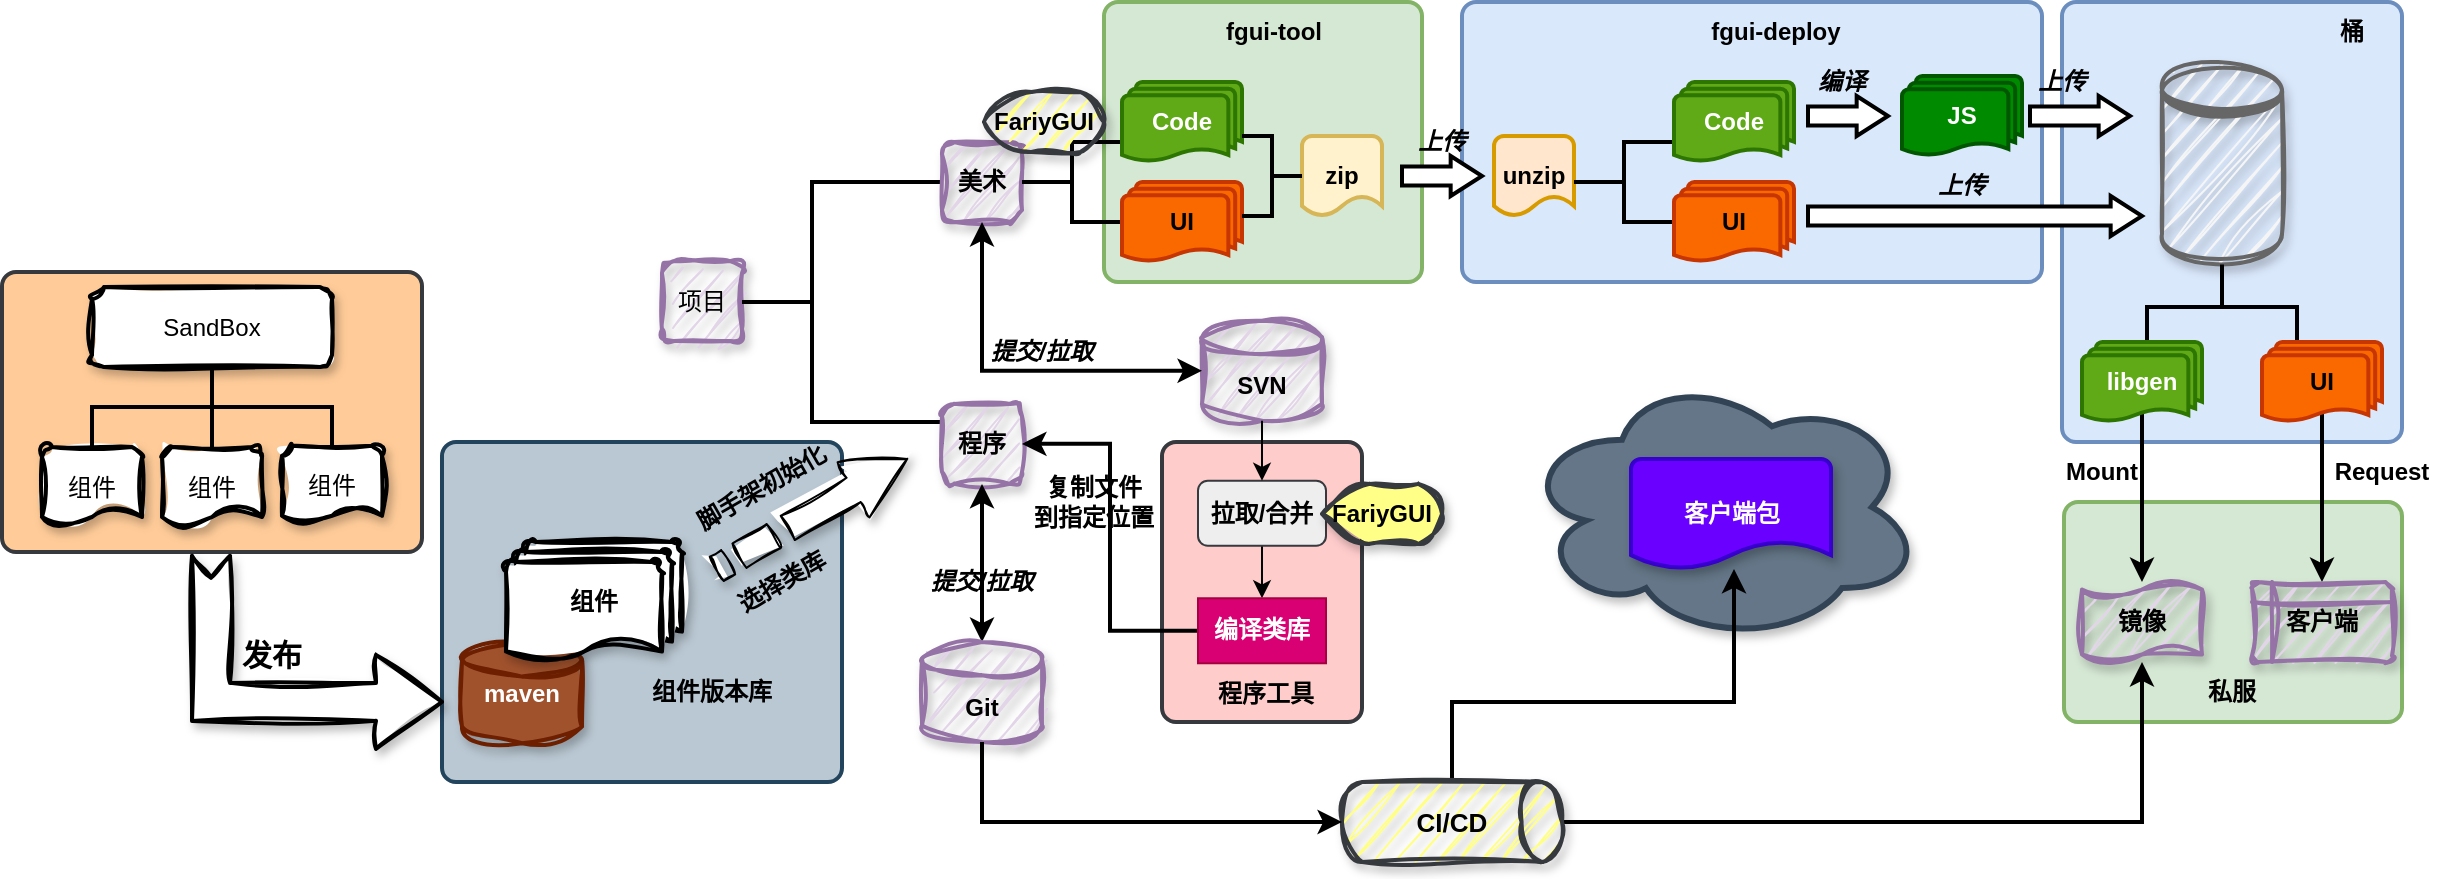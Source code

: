 <mxfile version="24.7.1" type="github">
  <diagram name="第 1 页" id="0kab6wrUSgYUvddVIIdW">
    <mxGraphModel dx="3781" dy="1187" grid="1" gridSize="10" guides="1" tooltips="1" connect="1" arrows="1" fold="1" page="1" pageScale="1" pageWidth="827" pageHeight="1169" math="0" shadow="0">
      <root>
        <mxCell id="0" />
        <mxCell id="1" parent="0" />
        <mxCell id="PK0cBn9hsgk_69XQHkDE-1" value="" style="ellipse;shape=cloud;whiteSpace=wrap;html=1;fillColor=#647687;strokeColor=#314354;fontColor=#ffffff;shadow=1;strokeWidth=3;" vertex="1" parent="1">
          <mxGeometry x="600" y="275.13" width="200" height="134.87" as="geometry" />
        </mxCell>
        <mxCell id="4UdTQVk_SUVW9T-Mre9T-62" value="" style="rounded=1;whiteSpace=wrap;html=1;absoluteArcSize=1;arcSize=14;strokeWidth=2;labelBackgroundColor=none;fillColor=#ffcccc;strokeColor=#36393d;" parent="1" vertex="1">
          <mxGeometry x="420" y="310" width="100" height="140" as="geometry" />
        </mxCell>
        <mxCell id="4UdTQVk_SUVW9T-Mre9T-49" value="" style="rounded=1;whiteSpace=wrap;html=1;absoluteArcSize=1;arcSize=14;strokeWidth=2;strokeColor=#82b366;labelBackgroundColor=none;fillColor=#d5e8d4;" parent="1" vertex="1">
          <mxGeometry x="871" y="340" width="169" height="110" as="geometry" />
        </mxCell>
        <mxCell id="4UdTQVk_SUVW9T-Mre9T-48" value="" style="rounded=1;whiteSpace=wrap;html=1;absoluteArcSize=1;arcSize=14;strokeWidth=2;strokeColor=#6c8ebf;fillColor=#dae8fc;" parent="1" vertex="1">
          <mxGeometry x="870" y="90" width="170" height="220" as="geometry" />
        </mxCell>
        <mxCell id="4UdTQVk_SUVW9T-Mre9T-45" value="" style="rounded=1;whiteSpace=wrap;html=1;absoluteArcSize=1;arcSize=14;strokeWidth=2;strokeColor=#6c8ebf;fillColor=#dae8fc;" parent="1" vertex="1">
          <mxGeometry x="570" y="90" width="290" height="140" as="geometry" />
        </mxCell>
        <mxCell id="4UdTQVk_SUVW9T-Mre9T-44" value="" style="rounded=1;whiteSpace=wrap;html=1;absoluteArcSize=1;arcSize=14;strokeWidth=2;strokeColor=#82b366;labelBackgroundColor=none;fillColor=#d5e8d4;" parent="1" vertex="1">
          <mxGeometry x="391" y="90" width="159" height="140" as="geometry" />
        </mxCell>
        <mxCell id="4UdTQVk_SUVW9T-Mre9T-1" value="项目" style="rounded=1;whiteSpace=wrap;html=1;strokeWidth=2;sketch=1;curveFitting=1;jiggle=2;shadow=1;glass=0;fillColor=#e1d5e7;strokeColor=#9673a6;" parent="1" vertex="1">
          <mxGeometry x="170" y="219.53" width="40" height="40" as="geometry" />
        </mxCell>
        <mxCell id="0yhskQIRhCNUzxytUGEG-6" style="edgeStyle=orthogonalEdgeStyle;rounded=0;orthogonalLoop=1;jettySize=auto;html=1;exitX=1;exitY=0;exitDx=0;exitDy=0;exitPerimeter=0;entryX=0;entryY=0.5;entryDx=0;entryDy=0;strokeWidth=2;endArrow=none;endFill=0;" parent="1" source="4UdTQVk_SUVW9T-Mre9T-5" target="4UdTQVk_SUVW9T-Mre9T-6" edge="1">
          <mxGeometry relative="1" as="geometry">
            <Array as="points">
              <mxPoint x="260" y="180" />
              <mxPoint x="260" y="180" />
            </Array>
          </mxGeometry>
        </mxCell>
        <mxCell id="0yhskQIRhCNUzxytUGEG-7" style="edgeStyle=orthogonalEdgeStyle;rounded=0;orthogonalLoop=1;jettySize=auto;html=1;exitX=1;exitY=1;exitDx=0;exitDy=0;exitPerimeter=0;entryX=0;entryY=0.5;entryDx=0;entryDy=0;strokeWidth=2;endArrow=none;endFill=0;" parent="1" source="4UdTQVk_SUVW9T-Mre9T-5" target="4UdTQVk_SUVW9T-Mre9T-7" edge="1">
          <mxGeometry relative="1" as="geometry">
            <Array as="points">
              <mxPoint x="310" y="300" />
            </Array>
          </mxGeometry>
        </mxCell>
        <mxCell id="4UdTQVk_SUVW9T-Mre9T-5" value="" style="strokeWidth=2;html=1;shape=mxgraph.flowchart.annotation_2;align=left;labelPosition=right;pointerEvents=1;" parent="1" vertex="1">
          <mxGeometry x="210" y="180" width="70" height="120" as="geometry" />
        </mxCell>
        <mxCell id="4UdTQVk_SUVW9T-Mre9T-6" value="美术" style="rounded=1;whiteSpace=wrap;html=1;strokeWidth=2;fontStyle=1;sketch=1;curveFitting=1;jiggle=2;shadow=1;fillColor=#e1d5e7;strokeColor=#9673a6;" parent="1" vertex="1">
          <mxGeometry x="310" y="160" width="40" height="40" as="geometry" />
        </mxCell>
        <mxCell id="4UdTQVk_SUVW9T-Mre9T-7" value="程序" style="rounded=1;whiteSpace=wrap;html=1;strokeWidth=2;fontStyle=1;glass=0;sketch=1;curveFitting=1;jiggle=2;shadow=1;fillColor=#e1d5e7;strokeColor=#9673a6;" parent="1" vertex="1">
          <mxGeometry x="310" y="290.94" width="40" height="40" as="geometry" />
        </mxCell>
        <mxCell id="4UdTQVk_SUVW9T-Mre9T-10" value="" style="strokeWidth=2;html=1;shape=mxgraph.flowchart.annotation_2;align=left;labelPosition=right;pointerEvents=1;" parent="1" vertex="1">
          <mxGeometry x="350" y="160" width="50" height="40" as="geometry" />
        </mxCell>
        <mxCell id="4UdTQVk_SUVW9T-Mre9T-12" value="Code" style="strokeWidth=2;html=1;shape=mxgraph.flowchart.multi-document;whiteSpace=wrap;fillColor=#60a917;fontColor=#ffffff;strokeColor=#2D7600;fontStyle=1" parent="1" vertex="1">
          <mxGeometry x="400" y="130" width="60" height="40" as="geometry" />
        </mxCell>
        <mxCell id="4UdTQVk_SUVW9T-Mre9T-13" value="UI" style="strokeWidth=2;html=1;shape=mxgraph.flowchart.multi-document;whiteSpace=wrap;fillColor=#fa6800;fontColor=#000000;strokeColor=#C73500;fontStyle=1" parent="1" vertex="1">
          <mxGeometry x="400" y="180" width="60" height="40" as="geometry" />
        </mxCell>
        <mxCell id="4UdTQVk_SUVW9T-Mre9T-14" value="zip" style="strokeWidth=2;html=1;shape=mxgraph.flowchart.document2;whiteSpace=wrap;size=0.25;fillColor=#fff2cc;strokeColor=#d6b656;fontStyle=1" parent="1" vertex="1">
          <mxGeometry x="490" y="157" width="40" height="40" as="geometry" />
        </mxCell>
        <mxCell id="4UdTQVk_SUVW9T-Mre9T-15" value="" style="verticalLabelPosition=bottom;verticalAlign=top;html=1;strokeWidth=2;shape=mxgraph.arrows2.arrow;dy=0.53;dx=15.67;notch=0;" parent="1" vertex="1">
          <mxGeometry x="540" y="167" width="40" height="20" as="geometry" />
        </mxCell>
        <mxCell id="4UdTQVk_SUVW9T-Mre9T-17" value="" style="strokeWidth=2;html=1;shape=mxgraph.flowchart.annotation_2;align=left;labelPosition=right;pointerEvents=1;rotation=-180;" parent="1" vertex="1">
          <mxGeometry x="460" y="157" width="30" height="40" as="geometry" />
        </mxCell>
        <mxCell id="4UdTQVk_SUVW9T-Mre9T-19" value="unzip" style="strokeWidth=2;html=1;shape=mxgraph.flowchart.document2;whiteSpace=wrap;size=0.25;fillColor=#ffe6cc;strokeColor=#d79b00;fontStyle=1" parent="1" vertex="1">
          <mxGeometry x="586" y="157" width="40" height="40" as="geometry" />
        </mxCell>
        <mxCell id="4UdTQVk_SUVW9T-Mre9T-20" value="" style="strokeWidth=2;html=1;shape=mxgraph.flowchart.annotation_2;align=left;labelPosition=right;pointerEvents=1;" parent="1" vertex="1">
          <mxGeometry x="626" y="160" width="50" height="40" as="geometry" />
        </mxCell>
        <mxCell id="4UdTQVk_SUVW9T-Mre9T-21" value="Code" style="strokeWidth=2;html=1;shape=mxgraph.flowchart.multi-document;whiteSpace=wrap;fillColor=#60a917;fontColor=#ffffff;strokeColor=#2D7600;fontStyle=1" parent="1" vertex="1">
          <mxGeometry x="676" y="130" width="60" height="40" as="geometry" />
        </mxCell>
        <mxCell id="4UdTQVk_SUVW9T-Mre9T-22" value="UI" style="strokeWidth=2;html=1;shape=mxgraph.flowchart.multi-document;whiteSpace=wrap;fillColor=#fa6800;fontColor=#000000;strokeColor=#C73500;fontStyle=1" parent="1" vertex="1">
          <mxGeometry x="676" y="180" width="60" height="40" as="geometry" />
        </mxCell>
        <mxCell id="4UdTQVk_SUVW9T-Mre9T-25" value="" style="verticalLabelPosition=bottom;verticalAlign=top;html=1;strokeWidth=2;shape=mxgraph.arrows2.arrow;dy=0.53;dx=15.67;notch=0;" parent="1" vertex="1">
          <mxGeometry x="743" y="137" width="40" height="20" as="geometry" />
        </mxCell>
        <mxCell id="4UdTQVk_SUVW9T-Mre9T-26" value="JS" style="strokeWidth=2;html=1;shape=mxgraph.flowchart.multi-document;whiteSpace=wrap;fillColor=#008a00;fontColor=#ffffff;strokeColor=#005700;fontStyle=1" parent="1" vertex="1">
          <mxGeometry x="790" y="127" width="60" height="40" as="geometry" />
        </mxCell>
        <mxCell id="4UdTQVk_SUVW9T-Mre9T-27" value="" style="shape=datastore;whiteSpace=wrap;html=1;strokeWidth=2;fillColor=#f5f5f5;fontColor=#333333;strokeColor=#666666;sketch=1;curveFitting=1;jiggle=2;shadow=1;" parent="1" vertex="1">
          <mxGeometry x="920" y="120" width="60" height="100" as="geometry" />
        </mxCell>
        <mxCell id="4UdTQVk_SUVW9T-Mre9T-30" value="" style="verticalLabelPosition=bottom;verticalAlign=top;html=1;strokeWidth=2;shape=mxgraph.arrows2.arrow;dy=0.53;dx=15.67;notch=0;" parent="1" vertex="1">
          <mxGeometry x="743" y="187" width="167" height="20" as="geometry" />
        </mxCell>
        <mxCell id="4UdTQVk_SUVW9T-Mre9T-31" value="" style="verticalLabelPosition=bottom;verticalAlign=top;html=1;strokeWidth=2;shape=mxgraph.arrows2.arrow;dy=0.53;dx=15.67;notch=0;" parent="1" vertex="1">
          <mxGeometry x="854" y="137" width="50" height="20" as="geometry" />
        </mxCell>
        <mxCell id="4UdTQVk_SUVW9T-Mre9T-32" value="镜像" style="shape=tape;whiteSpace=wrap;html=1;strokeWidth=2;size=0.19;fontStyle=1;sketch=1;curveFitting=1;jiggle=2;shadow=1;fillColor=#e1d5e7;strokeColor=#9673a6;" parent="1" vertex="1">
          <mxGeometry x="880" y="380" width="60" height="40" as="geometry" />
        </mxCell>
        <mxCell id="4UdTQVk_SUVW9T-Mre9T-33" value="" style="strokeWidth=2;html=1;shape=mxgraph.flowchart.annotation_2;align=left;labelPosition=right;pointerEvents=1;rotation=90;" parent="1" vertex="1">
          <mxGeometry x="928.75" y="205" width="42.5" height="75" as="geometry" />
        </mxCell>
        <mxCell id="4UdTQVk_SUVW9T-Mre9T-52" style="edgeStyle=orthogonalEdgeStyle;rounded=0;orthogonalLoop=1;jettySize=auto;html=1;exitX=0.5;exitY=0.88;exitDx=0;exitDy=0;exitPerimeter=0;entryX=0.5;entryY=0;entryDx=0;entryDy=0;strokeWidth=2;" parent="1" source="4UdTQVk_SUVW9T-Mre9T-35" target="4UdTQVk_SUVW9T-Mre9T-37" edge="1">
          <mxGeometry relative="1" as="geometry" />
        </mxCell>
        <mxCell id="4UdTQVk_SUVW9T-Mre9T-35" value="UI" style="strokeWidth=2;html=1;shape=mxgraph.flowchart.multi-document;whiteSpace=wrap;fontStyle=1;fillColor=#fa6800;fontColor=#000000;strokeColor=#C73500;" parent="1" vertex="1">
          <mxGeometry x="970" y="260" width="60" height="40" as="geometry" />
        </mxCell>
        <mxCell id="4UdTQVk_SUVW9T-Mre9T-38" style="edgeStyle=orthogonalEdgeStyle;rounded=0;orthogonalLoop=1;jettySize=auto;html=1;exitX=0.5;exitY=0.88;exitDx=0;exitDy=0;exitPerimeter=0;strokeWidth=2;" parent="1" source="4UdTQVk_SUVW9T-Mre9T-36" target="4UdTQVk_SUVW9T-Mre9T-32" edge="1">
          <mxGeometry relative="1" as="geometry" />
        </mxCell>
        <mxCell id="4UdTQVk_SUVW9T-Mre9T-36" value="libgen" style="strokeWidth=2;html=1;shape=mxgraph.flowchart.multi-document;whiteSpace=wrap;fontStyle=1;fillColor=#60a917;fontColor=#ffffff;strokeColor=#2D7600;" parent="1" vertex="1">
          <mxGeometry x="880" y="260" width="60" height="40" as="geometry" />
        </mxCell>
        <mxCell id="4UdTQVk_SUVW9T-Mre9T-37" value="&lt;div&gt;&lt;span style=&quot;background-color: initial;&quot;&gt;客户端&lt;/span&gt;&lt;br&gt;&lt;/div&gt;" style="shape=internalStorage;whiteSpace=wrap;html=1;dx=10;dy=10;rounded=1;arcSize=8;strokeWidth=2;fontStyle=1;sketch=1;curveFitting=1;jiggle=2;shadow=1;fillColor=#e1d5e7;strokeColor=#9673a6;" parent="1" vertex="1">
          <mxGeometry x="965" y="380" width="70" height="40" as="geometry" />
        </mxCell>
        <mxCell id="4UdTQVk_SUVW9T-Mre9T-40" value="Mount" style="text;strokeColor=none;align=center;fillColor=none;html=1;verticalAlign=middle;whiteSpace=wrap;rounded=0;fontStyle=1" parent="1" vertex="1">
          <mxGeometry x="860" y="310" width="60" height="30" as="geometry" />
        </mxCell>
        <mxCell id="4UdTQVk_SUVW9T-Mre9T-41" value="Request" style="text;strokeColor=none;align=center;fillColor=none;html=1;verticalAlign=middle;whiteSpace=wrap;rounded=0;fontStyle=1" parent="1" vertex="1">
          <mxGeometry x="1000" y="310" width="60" height="30" as="geometry" />
        </mxCell>
        <mxCell id="4UdTQVk_SUVW9T-Mre9T-42" value="&lt;div&gt;&lt;br&gt;&lt;/div&gt;SVN" style="strokeWidth=2;html=1;shape=mxgraph.flowchart.database;whiteSpace=wrap;fontStyle=1;sketch=1;curveFitting=1;jiggle=2;shadow=1;fillColor=#e1d5e7;strokeColor=#9673a6;" parent="1" vertex="1">
          <mxGeometry x="440" y="249.38" width="60" height="50" as="geometry" />
        </mxCell>
        <mxCell id="4UdTQVk_SUVW9T-Mre9T-46" value="fgui-tool" style="text;strokeColor=none;align=center;fillColor=none;html=1;verticalAlign=middle;whiteSpace=wrap;rounded=0;fontStyle=1" parent="1" vertex="1">
          <mxGeometry x="445.5" y="90" width="60" height="30" as="geometry" />
        </mxCell>
        <mxCell id="4UdTQVk_SUVW9T-Mre9T-47" value="fgui-deploy" style="text;strokeColor=none;align=center;fillColor=none;html=1;verticalAlign=middle;whiteSpace=wrap;rounded=0;fontStyle=1" parent="1" vertex="1">
          <mxGeometry x="677" y="90" width="100" height="30" as="geometry" />
        </mxCell>
        <mxCell id="4UdTQVk_SUVW9T-Mre9T-54" value="&lt;b&gt;私服&lt;/b&gt;" style="text;strokeColor=none;align=center;fillColor=none;html=1;verticalAlign=middle;whiteSpace=wrap;rounded=0;" parent="1" vertex="1">
          <mxGeometry x="925" y="420" width="60" height="30" as="geometry" />
        </mxCell>
        <mxCell id="4UdTQVk_SUVW9T-Mre9T-55" value="&lt;b&gt;桶&lt;/b&gt;" style="text;strokeColor=none;align=center;fillColor=none;html=1;verticalAlign=middle;whiteSpace=wrap;rounded=0;" parent="1" vertex="1">
          <mxGeometry x="985" y="90" width="60" height="30" as="geometry" />
        </mxCell>
        <mxCell id="4UdTQVk_SUVW9T-Mre9T-56" value="编译" style="text;strokeColor=none;align=center;fillColor=none;html=1;verticalAlign=middle;whiteSpace=wrap;rounded=0;fontStyle=3" parent="1" vertex="1">
          <mxGeometry x="730" y="115" width="60" height="30" as="geometry" />
        </mxCell>
        <mxCell id="4UdTQVk_SUVW9T-Mre9T-57" value="上传" style="text;strokeColor=none;align=center;fillColor=none;html=1;verticalAlign=middle;whiteSpace=wrap;rounded=0;fontStyle=3" parent="1" vertex="1">
          <mxGeometry x="790" y="167" width="60" height="30" as="geometry" />
        </mxCell>
        <mxCell id="4UdTQVk_SUVW9T-Mre9T-58" value="上传" style="text;strokeColor=none;align=center;fillColor=none;html=1;verticalAlign=middle;whiteSpace=wrap;rounded=0;fontStyle=3" parent="1" vertex="1">
          <mxGeometry x="840" y="115" width="60" height="30" as="geometry" />
        </mxCell>
        <mxCell id="4UdTQVk_SUVW9T-Mre9T-61" style="edgeStyle=orthogonalEdgeStyle;rounded=0;orthogonalLoop=1;jettySize=auto;html=1;exitX=0.5;exitY=0;exitDx=0;exitDy=0;exitPerimeter=0;entryX=0.5;entryY=1;entryDx=0;entryDy=0;strokeWidth=2;startArrow=classic;startFill=1;" parent="1" source="4UdTQVk_SUVW9T-Mre9T-59" target="4UdTQVk_SUVW9T-Mre9T-7" edge="1">
          <mxGeometry relative="1" as="geometry" />
        </mxCell>
        <mxCell id="4UdTQVk_SUVW9T-Mre9T-59" value="&lt;div&gt;&lt;br&gt;&lt;/div&gt;Git&lt;div&gt;&lt;/div&gt;" style="strokeWidth=2;html=1;shape=mxgraph.flowchart.database;whiteSpace=wrap;fontStyle=1;horizontal=1;sketch=1;curveFitting=1;jiggle=2;shadow=1;fillColor=#e1d5e7;strokeColor=#9673a6;" parent="1" vertex="1">
          <mxGeometry x="300" y="410" width="60" height="50" as="geometry" />
        </mxCell>
        <mxCell id="4UdTQVk_SUVW9T-Mre9T-60" style="edgeStyle=orthogonalEdgeStyle;rounded=0;orthogonalLoop=1;jettySize=auto;html=1;exitX=0.5;exitY=1;exitDx=0;exitDy=0;entryX=0;entryY=0.5;entryDx=0;entryDy=0;entryPerimeter=0;strokeWidth=2;startArrow=classic;startFill=1;" parent="1" source="4UdTQVk_SUVW9T-Mre9T-6" target="4UdTQVk_SUVW9T-Mre9T-42" edge="1">
          <mxGeometry relative="1" as="geometry" />
        </mxCell>
        <mxCell id="4UdTQVk_SUVW9T-Mre9T-68" style="edgeStyle=orthogonalEdgeStyle;rounded=0;orthogonalLoop=1;jettySize=auto;html=1;exitX=0.5;exitY=1;exitDx=0;exitDy=0;" parent="1" source="4UdTQVk_SUVW9T-Mre9T-64" target="4UdTQVk_SUVW9T-Mre9T-65" edge="1">
          <mxGeometry relative="1" as="geometry" />
        </mxCell>
        <mxCell id="4UdTQVk_SUVW9T-Mre9T-64" value="拉取/合并" style="rounded=1;whiteSpace=wrap;html=1;fontStyle=1;fillColor=#eeeeee;strokeColor=#36393d;" parent="1" vertex="1">
          <mxGeometry x="438" y="329.38" width="64" height="32.5" as="geometry" />
        </mxCell>
        <mxCell id="4UdTQVk_SUVW9T-Mre9T-70" style="edgeStyle=orthogonalEdgeStyle;rounded=0;orthogonalLoop=1;jettySize=auto;html=1;exitX=0;exitY=0.5;exitDx=0;exitDy=0;entryX=1;entryY=0.5;entryDx=0;entryDy=0;strokeWidth=2;" parent="1" source="4UdTQVk_SUVW9T-Mre9T-65" target="4UdTQVk_SUVW9T-Mre9T-7" edge="1">
          <mxGeometry relative="1" as="geometry" />
        </mxCell>
        <mxCell id="4UdTQVk_SUVW9T-Mre9T-65" value="编译类库" style="rounded=0;whiteSpace=wrap;html=1;fontStyle=1;fillColor=#d80073;fontColor=#ffffff;strokeColor=#A50040;" parent="1" vertex="1">
          <mxGeometry x="438" y="388.13" width="64" height="32.5" as="geometry" />
        </mxCell>
        <mxCell id="4UdTQVk_SUVW9T-Mre9T-69" value="" style="rounded=1;whiteSpace=wrap;html=1;absoluteArcSize=1;arcSize=14;strokeWidth=2;labelBackgroundColor=none;fillColor=#bac8d3;strokeColor=#23445d;" parent="1" vertex="1">
          <mxGeometry x="60" y="310" width="200" height="170" as="geometry" />
        </mxCell>
        <mxCell id="4UdTQVk_SUVW9T-Mre9T-77" style="edgeStyle=orthogonalEdgeStyle;rounded=0;orthogonalLoop=1;jettySize=auto;html=1;exitX=0.5;exitY=0;exitDx=0;exitDy=0;exitPerimeter=0;strokeWidth=2;" parent="1" source="4UdTQVk_SUVW9T-Mre9T-75" target="4UdTQVk_SUVW9T-Mre9T-87" edge="1">
          <mxGeometry relative="1" as="geometry">
            <mxPoint x="705" y="374.07" as="targetPoint" />
            <Array as="points">
              <mxPoint x="565" y="440" />
              <mxPoint x="706" y="440" />
            </Array>
          </mxGeometry>
        </mxCell>
        <mxCell id="4UdTQVk_SUVW9T-Mre9T-86" style="edgeStyle=orthogonalEdgeStyle;rounded=0;orthogonalLoop=1;jettySize=auto;html=1;exitX=1;exitY=0.5;exitDx=0;exitDy=0;exitPerimeter=0;strokeWidth=2;" parent="1" source="4UdTQVk_SUVW9T-Mre9T-75" target="4UdTQVk_SUVW9T-Mre9T-32" edge="1">
          <mxGeometry relative="1" as="geometry" />
        </mxCell>
        <mxCell id="4UdTQVk_SUVW9T-Mre9T-75" value="CI/CD" style="strokeWidth=2;html=1;shape=mxgraph.flowchart.direct_data;whiteSpace=wrap;fontStyle=1;fontSize=13;fillColor=#ffff88;strokeColor=#36393d;sketch=1;curveFitting=1;jiggle=2;shadow=1;" parent="1" vertex="1">
          <mxGeometry x="510" y="480" width="110" height="40" as="geometry" />
        </mxCell>
        <mxCell id="4UdTQVk_SUVW9T-Mre9T-76" style="edgeStyle=orthogonalEdgeStyle;rounded=0;orthogonalLoop=1;jettySize=auto;html=1;exitX=0.5;exitY=1;exitDx=0;exitDy=0;exitPerimeter=0;entryX=0;entryY=0.5;entryDx=0;entryDy=0;entryPerimeter=0;strokeWidth=2;" parent="1" source="4UdTQVk_SUVW9T-Mre9T-59" target="4UdTQVk_SUVW9T-Mre9T-75" edge="1">
          <mxGeometry relative="1" as="geometry" />
        </mxCell>
        <mxCell id="4UdTQVk_SUVW9T-Mre9T-79" value="组件版本库" style="text;strokeColor=none;align=center;fillColor=none;html=1;verticalAlign=middle;whiteSpace=wrap;rounded=0;fontStyle=1" parent="1" vertex="1">
          <mxGeometry x="150" y="420" width="90" height="30" as="geometry" />
        </mxCell>
        <mxCell id="4UdTQVk_SUVW9T-Mre9T-80" value="" style="html=1;shadow=1;dashed=0;align=center;verticalAlign=middle;shape=mxgraph.arrows2.stripedArrow;dy=0.56;dx=31;notch=41;sketch=1;curveFitting=1;jiggle=2;rotation=-30;" parent="1" vertex="1">
          <mxGeometry x="190" y="330" width="110" height="31.88" as="geometry" />
        </mxCell>
        <mxCell id="4UdTQVk_SUVW9T-Mre9T-81" value="脚手架初始化" style="text;strokeColor=none;align=center;fillColor=none;html=1;verticalAlign=middle;whiteSpace=wrap;rounded=0;fontStyle=1;rotation=-30;" parent="1" vertex="1">
          <mxGeometry x="180" y="318.44" width="80" height="30" as="geometry" />
        </mxCell>
        <mxCell id="4UdTQVk_SUVW9T-Mre9T-83" value="选择类库" style="text;strokeColor=none;align=center;fillColor=none;html=1;verticalAlign=middle;whiteSpace=wrap;rounded=0;fontStyle=1;rotation=-30;" parent="1" vertex="1">
          <mxGeometry x="200" y="365" width="60" height="30" as="geometry" />
        </mxCell>
        <mxCell id="4UdTQVk_SUVW9T-Mre9T-85" value="FariyGUI" style="strokeWidth=2;html=1;shape=mxgraph.flowchart.display;whiteSpace=wrap;sketch=1;curveFitting=1;jiggle=2;shadow=1;fillColor=#ffff88;strokeColor=#36393d;fontStyle=1" parent="1" vertex="1">
          <mxGeometry x="331" y="135" width="60" height="30" as="geometry" />
        </mxCell>
        <mxCell id="4UdTQVk_SUVW9T-Mre9T-87" value="&lt;b&gt;客户端包&lt;/b&gt;" style="strokeWidth=2;html=1;shape=mxgraph.flowchart.document2;whiteSpace=wrap;size=0.25;fillColor=#6a00ff;fontColor=#ffffff;strokeColor=#3700CC;shadow=1;" parent="1" vertex="1">
          <mxGeometry x="654.5" y="318.44" width="100" height="55" as="geometry" />
        </mxCell>
        <mxCell id="4UdTQVk_SUVW9T-Mre9T-88" value="程序工具" style="text;strokeColor=none;align=center;fillColor=none;html=1;verticalAlign=middle;whiteSpace=wrap;rounded=0;horizontal=1;fontStyle=1" parent="1" vertex="1">
          <mxGeometry x="442" y="420.63" width="60" height="30" as="geometry" />
        </mxCell>
        <mxCell id="4UdTQVk_SUVW9T-Mre9T-89" value="复制文件&lt;div&gt;到指定位置&lt;/div&gt;" style="text;strokeColor=none;align=center;fillColor=none;html=1;verticalAlign=middle;whiteSpace=wrap;rounded=0;fontStyle=1" parent="1" vertex="1">
          <mxGeometry x="351" y="325.13" width="70" height="30" as="geometry" />
        </mxCell>
        <mxCell id="4UdTQVk_SUVW9T-Mre9T-91" value="上传" style="text;strokeColor=none;align=center;fillColor=none;html=1;verticalAlign=middle;whiteSpace=wrap;rounded=0;fontStyle=3" parent="1" vertex="1">
          <mxGeometry x="530" y="145" width="60" height="30" as="geometry" />
        </mxCell>
        <mxCell id="4UdTQVk_SUVW9T-Mre9T-92" value="提交/拉取" style="text;strokeColor=none;align=center;fillColor=none;html=1;verticalAlign=middle;whiteSpace=wrap;rounded=0;fontStyle=3" parent="1" vertex="1">
          <mxGeometry x="330" y="250" width="60" height="30" as="geometry" />
        </mxCell>
        <mxCell id="4UdTQVk_SUVW9T-Mre9T-93" value="提交/拉取" style="text;strokeColor=none;align=center;fillColor=none;html=1;verticalAlign=middle;whiteSpace=wrap;rounded=0;fontStyle=3" parent="1" vertex="1">
          <mxGeometry x="300" y="365" width="60" height="30" as="geometry" />
        </mxCell>
        <mxCell id="0yhskQIRhCNUzxytUGEG-1" value="" style="rounded=1;whiteSpace=wrap;html=1;absoluteArcSize=1;arcSize=14;strokeWidth=2;labelBackgroundColor=none;fillColor=#ffcc99;strokeColor=#36393d;" parent="1" vertex="1">
          <mxGeometry x="-160" y="225" width="210" height="140" as="geometry" />
        </mxCell>
        <mxCell id="0yhskQIRhCNUzxytUGEG-3" value="maven&lt;div&gt;&lt;/div&gt;&lt;div&gt;&lt;/div&gt;" style="strokeWidth=2;html=1;shape=mxgraph.flowchart.database;whiteSpace=wrap;fontStyle=1;horizontal=1;shadow=1;fillColor=#a0522d;strokeColor=#6D1F00;fontColor=#ffffff;sketch=1;curveFitting=1;jiggle=2;fillStyle=solid;" parent="1" vertex="1">
          <mxGeometry x="70" y="410.63" width="60" height="50" as="geometry" />
        </mxCell>
        <mxCell id="4UdTQVk_SUVW9T-Mre9T-78" value="组件" style="strokeWidth=2;html=1;shape=mxgraph.flowchart.multi-document;whiteSpace=wrap;sketch=1;curveFitting=1;jiggle=2;shadow=1;fontStyle=1" parent="1" vertex="1">
          <mxGeometry x="92" y="360" width="88" height="60" as="geometry" />
        </mxCell>
        <mxCell id="0yhskQIRhCNUzxytUGEG-5" value="" style="edgeStyle=orthogonalEdgeStyle;rounded=0;orthogonalLoop=1;jettySize=auto;html=1;exitX=0.5;exitY=1;exitDx=0;exitDy=0;exitPerimeter=0;entryX=0.5;entryY=0;entryDx=0;entryDy=0;" parent="1" source="4UdTQVk_SUVW9T-Mre9T-42" target="4UdTQVk_SUVW9T-Mre9T-64" edge="1">
          <mxGeometry relative="1" as="geometry">
            <mxPoint x="470" y="299" as="sourcePoint" />
            <mxPoint x="470" y="329" as="targetPoint" />
          </mxGeometry>
        </mxCell>
        <mxCell id="0yhskQIRhCNUzxytUGEG-4" value="FariyGUI" style="strokeWidth=2;html=1;shape=mxgraph.flowchart.display;whiteSpace=wrap;sketch=1;curveFitting=1;jiggle=2;shadow=1;fillColor=#ffff88;strokeColor=#36393d;fontStyle=1;fillStyle=solid;" parent="1" vertex="1">
          <mxGeometry x="500" y="330.94" width="60" height="30" as="geometry" />
        </mxCell>
        <mxCell id="0yhskQIRhCNUzxytUGEG-8" value="组件" style="strokeWidth=2;html=1;shape=mxgraph.flowchart.document2;whiteSpace=wrap;size=0.25;sketch=1;curveFitting=1;jiggle=2;shadow=1;" parent="1" vertex="1">
          <mxGeometry x="-140" y="312.5" width="50" height="40" as="geometry" />
        </mxCell>
        <mxCell id="0yhskQIRhCNUzxytUGEG-9" value="组件" style="strokeWidth=2;html=1;shape=mxgraph.flowchart.document2;whiteSpace=wrap;size=0.25;sketch=1;curveFitting=1;jiggle=2;shadow=1;" parent="1" vertex="1">
          <mxGeometry x="-80" y="312.5" width="50" height="40" as="geometry" />
        </mxCell>
        <mxCell id="0yhskQIRhCNUzxytUGEG-10" value="组件" style="strokeWidth=2;html=1;shape=mxgraph.flowchart.document2;whiteSpace=wrap;size=0.25;sketch=1;curveFitting=1;jiggle=2;shadow=1;" parent="1" vertex="1">
          <mxGeometry x="-20" y="311.88" width="50" height="40" as="geometry" />
        </mxCell>
        <mxCell id="0yhskQIRhCNUzxytUGEG-12" value="SandBox" style="rounded=1;whiteSpace=wrap;html=1;strokeWidth=2;shadow=1;sketch=1;curveFitting=1;jiggle=2;glass=0;" parent="1" vertex="1">
          <mxGeometry x="-115" y="232.5" width="120" height="40" as="geometry" />
        </mxCell>
        <mxCell id="0yhskQIRhCNUzxytUGEG-13" style="edgeStyle=orthogonalEdgeStyle;rounded=0;orthogonalLoop=1;jettySize=auto;html=1;exitX=0.5;exitY=1;exitDx=0;exitDy=0;entryX=0.5;entryY=0;entryDx=0;entryDy=0;entryPerimeter=0;endArrow=none;endFill=0;strokeWidth=2;" parent="1" source="0yhskQIRhCNUzxytUGEG-12" target="0yhskQIRhCNUzxytUGEG-8" edge="1">
          <mxGeometry relative="1" as="geometry" />
        </mxCell>
        <mxCell id="0yhskQIRhCNUzxytUGEG-14" style="edgeStyle=orthogonalEdgeStyle;rounded=0;orthogonalLoop=1;jettySize=auto;html=1;exitX=0.5;exitY=1;exitDx=0;exitDy=0;entryX=0.5;entryY=0;entryDx=0;entryDy=0;entryPerimeter=0;endArrow=none;endFill=0;strokeWidth=2;" parent="1" source="0yhskQIRhCNUzxytUGEG-12" target="0yhskQIRhCNUzxytUGEG-9" edge="1">
          <mxGeometry relative="1" as="geometry" />
        </mxCell>
        <mxCell id="0yhskQIRhCNUzxytUGEG-15" style="edgeStyle=orthogonalEdgeStyle;rounded=0;orthogonalLoop=1;jettySize=auto;html=1;exitX=0.5;exitY=1;exitDx=0;exitDy=0;entryX=0.5;entryY=0;entryDx=0;entryDy=0;entryPerimeter=0;endArrow=none;endFill=0;strokeWidth=2;" parent="1" source="0yhskQIRhCNUzxytUGEG-12" target="0yhskQIRhCNUzxytUGEG-10" edge="1">
          <mxGeometry relative="1" as="geometry" />
        </mxCell>
        <mxCell id="0yhskQIRhCNUzxytUGEG-16" value="" style="html=1;shadow=1;dashed=0;align=center;verticalAlign=middle;shape=mxgraph.arrows2.bendArrow;dy=9.5;dx=33;notch=11;arrowHead=47;rounded=0;rotation=180;direction=east;flipV=0;flipH=1;sketch=1;curveFitting=1;jiggle=2;strokeWidth=2;" parent="1" vertex="1">
          <mxGeometry x="-65" y="366.88" width="125" height="96.56" as="geometry" />
        </mxCell>
        <mxCell id="0yhskQIRhCNUzxytUGEG-17" value="发布" style="text;strokeColor=none;align=center;fillColor=none;html=1;verticalAlign=middle;whiteSpace=wrap;rounded=0;fontStyle=1;fontSize=15;" parent="1" vertex="1">
          <mxGeometry x="-55" y="400.94" width="60" height="30" as="geometry" />
        </mxCell>
      </root>
    </mxGraphModel>
  </diagram>
</mxfile>
